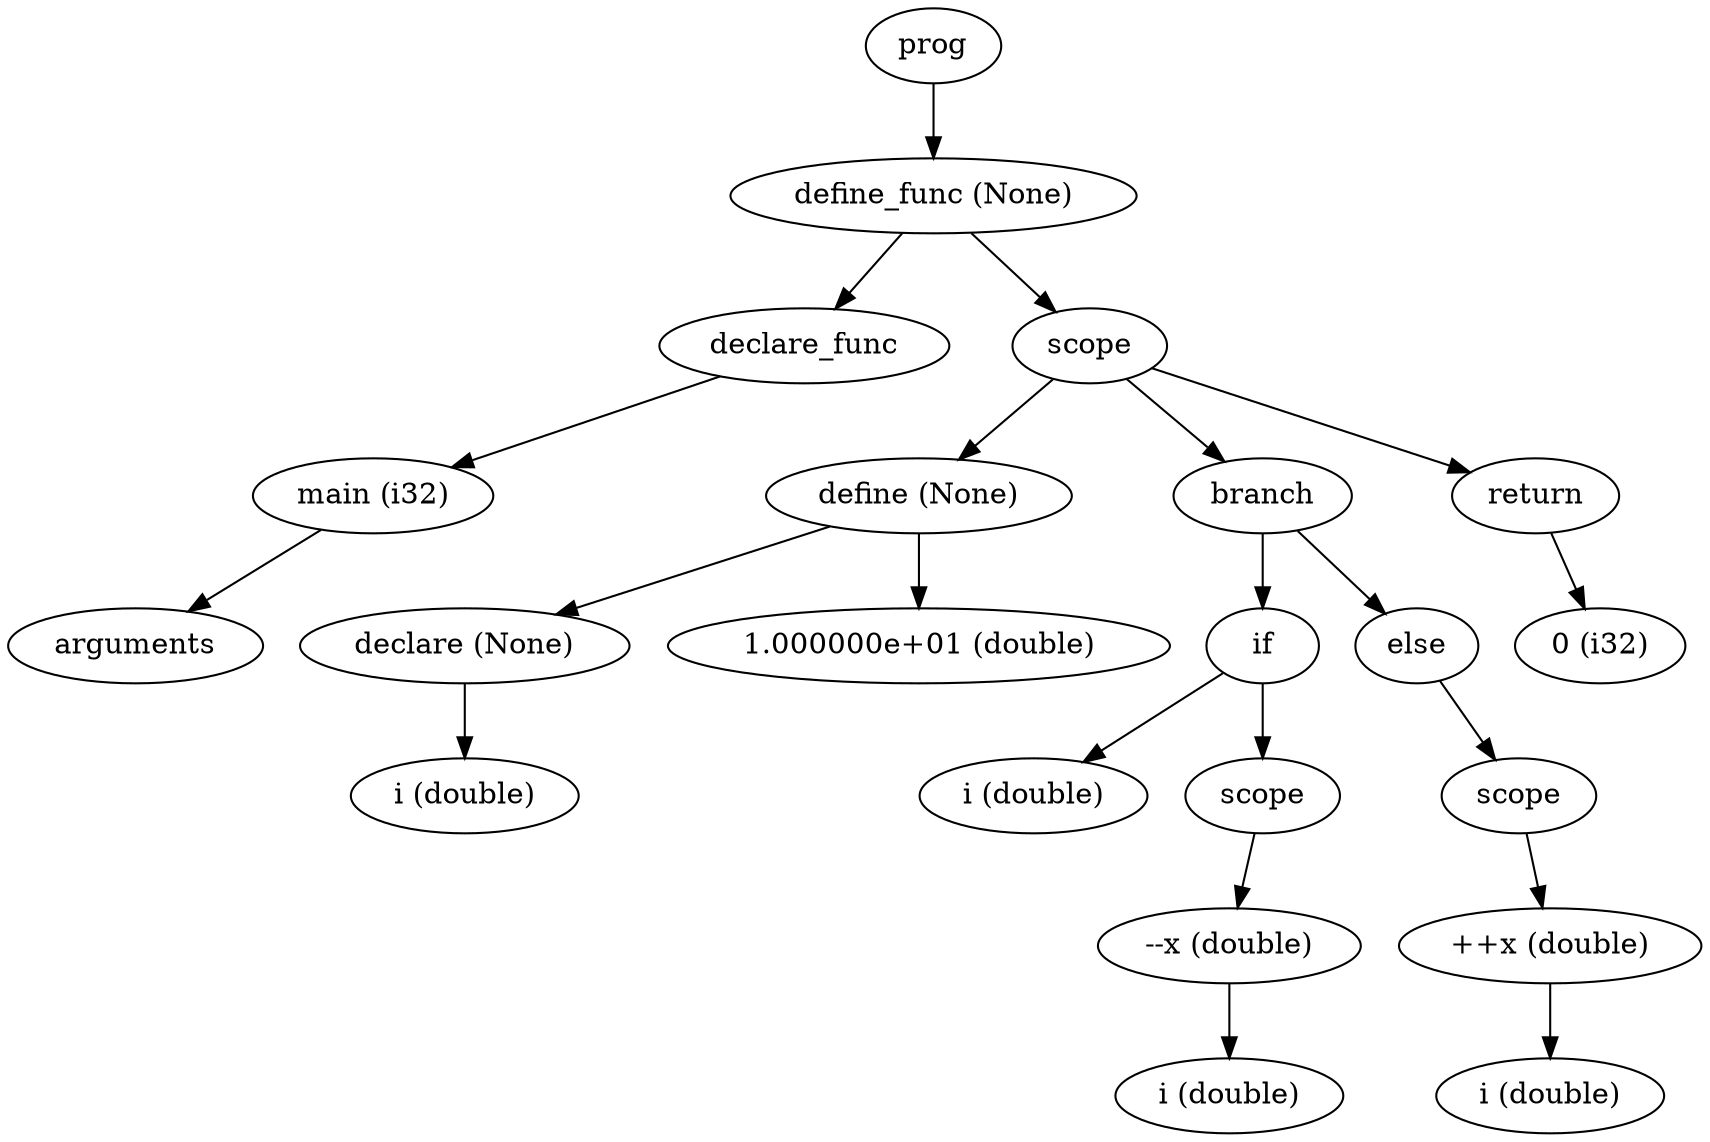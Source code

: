 digraph AST {
	node0[label="prog"]
	node1[label="define_func (None)"]
	node0->node1
	node2[label="declare_func"]
	node1->node2
	node3[label="main (i32)"]
	node2->node3
	node4[label="arguments"]
	node3->node4
	node5[label="scope"]
	node1->node5
	node6[label="define (None)"]
	node5->node6
	node7[label="declare (None)"]
	node6->node7
	node8[label="i (double)"]
	node7->node8
	node9[label="1.000000e+01 (double)"]
	node6->node9
	node10[label="branch"]
	node5->node10
	node11[label="if"]
	node10->node11
	node12[label="i (double)"]
	node11->node12
	node13[label="scope"]
	node11->node13
	node14[label="--x (double)"]
	node13->node14
	node15[label="i (double)"]
	node14->node15
	node16[label="else"]
	node10->node16
	node17[label="scope"]
	node16->node17
	node18[label="++x (double)"]
	node17->node18
	node19[label="i (double)"]
	node18->node19
	node20[label="return"]
	node5->node20
	node21[label="0 (i32)"]
	node20->node21
}